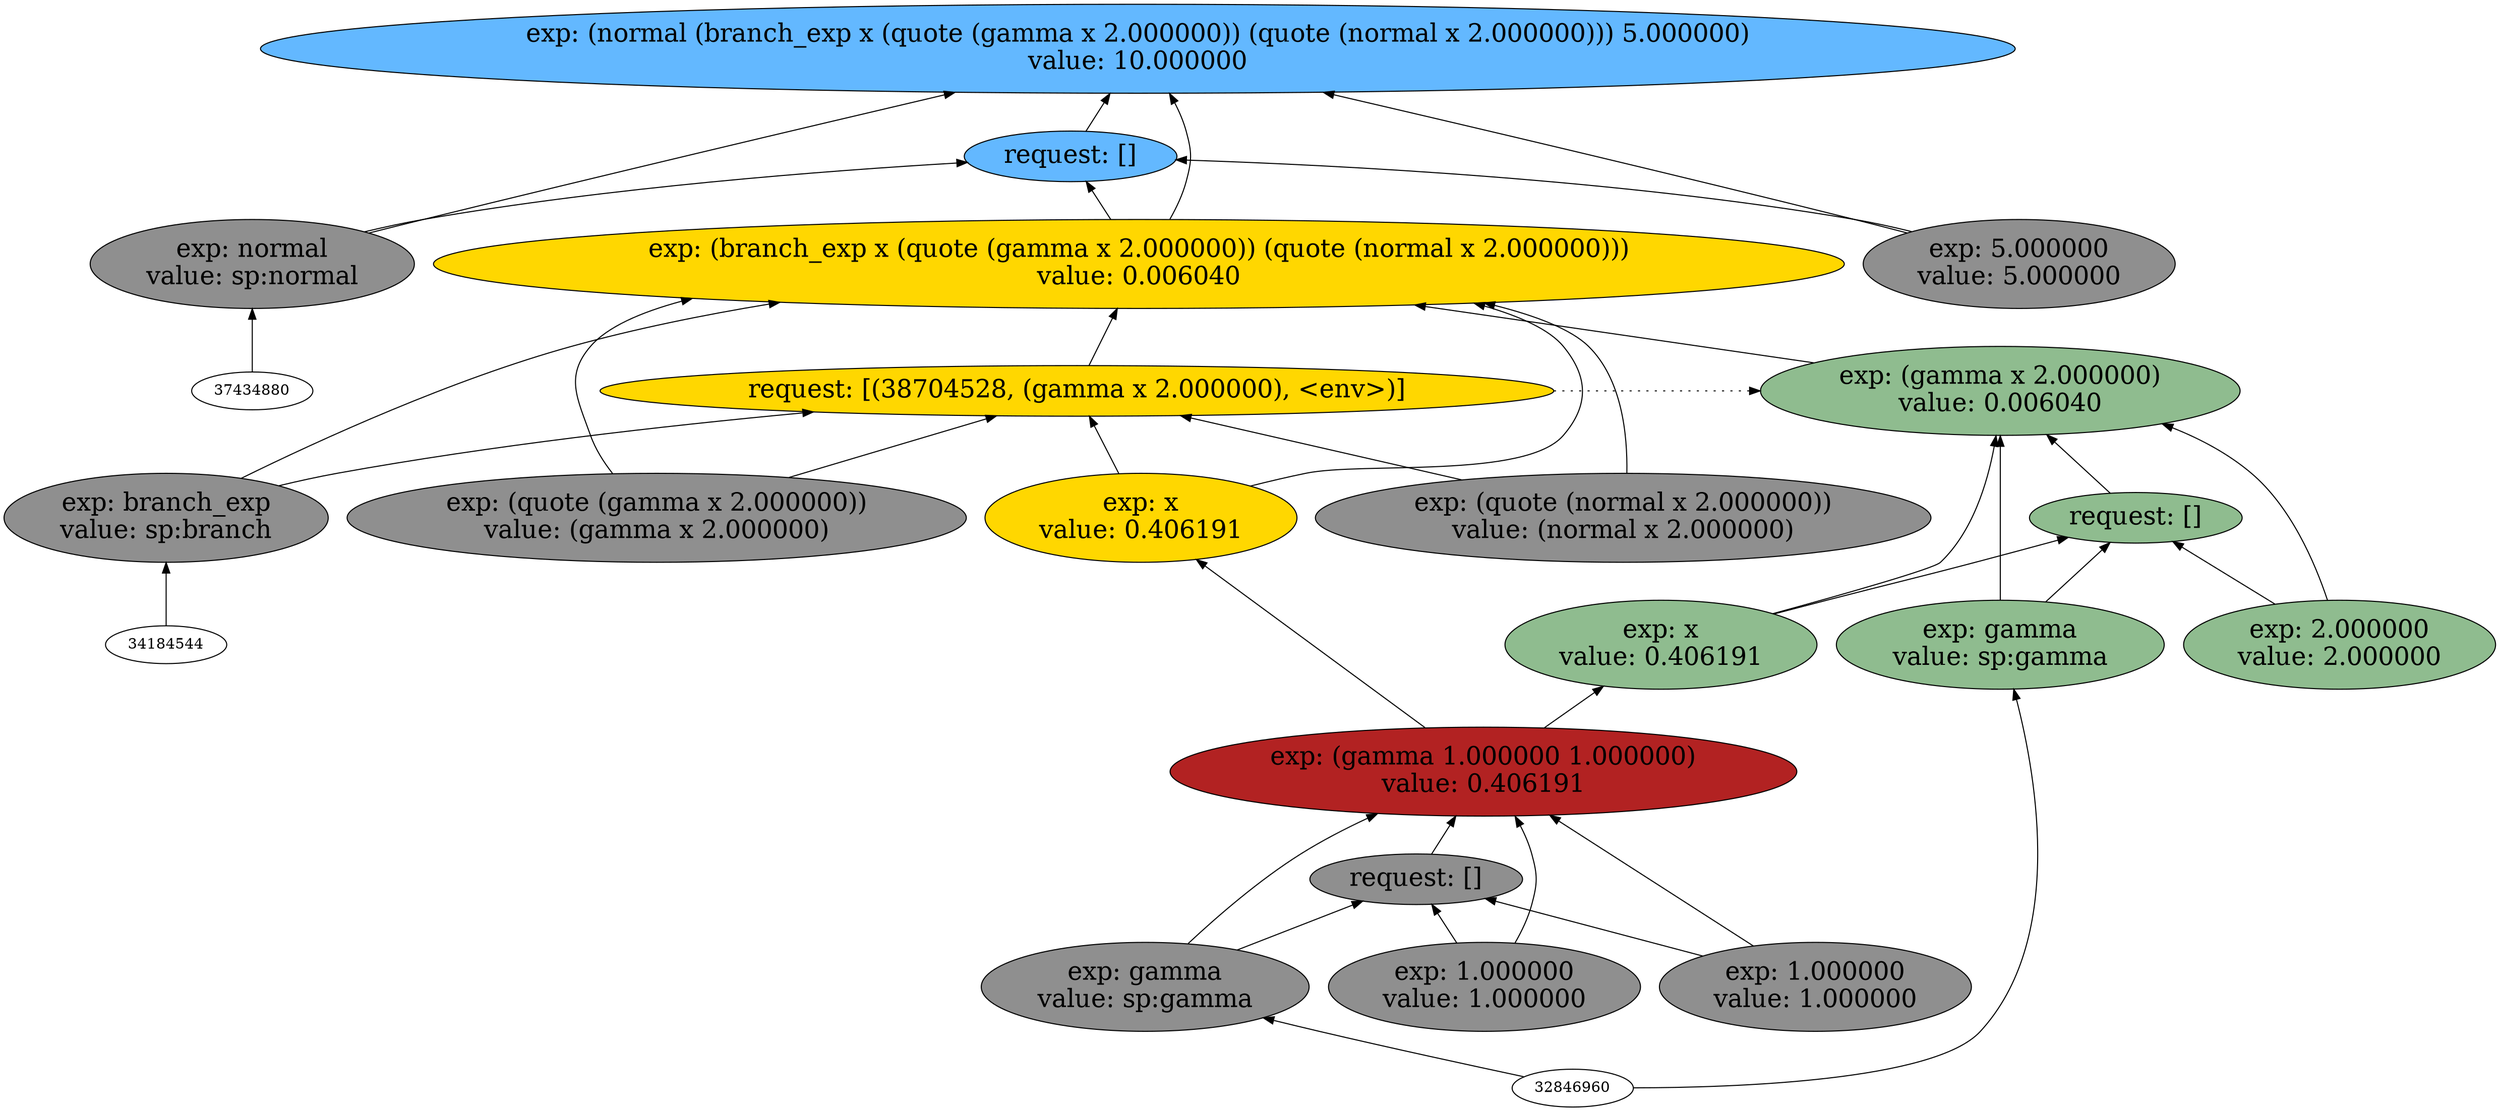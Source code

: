 digraph {
rankdir=BT
fontsize=24
subgraph clster1 {
label="Venture Families"
subgraph clster2 {
label="1"
"38822832"["fillcolor"="firebrick" "fontsize"="24" "label"="exp: (gamma 1.000000 1.000000)\nvalue: 0.406191" "shape"="ellipse" "style"="filled" ]
"40815120"["fillcolor"="grey56" "fontsize"="24" "label"="request: []" "shape"="ellipse" "style"="filled" ]
"39678768"["fillcolor"="grey56" "fontsize"="24" "label"="exp: gamma\nvalue: sp:gamma" "shape"="ellipse" "style"="filled" ]
"39716512"["fillcolor"="grey56" "fontsize"="24" "label"="exp: 1.000000\nvalue: 1.000000" "shape"="ellipse" "style"="filled" ]
"40132416"["fillcolor"="grey56" "fontsize"="24" "label"="exp: 1.000000\nvalue: 1.000000" "shape"="ellipse" "style"="filled" ]
}

subgraph clster3 {
label="2"
"40392176"["fillcolor"="steelblue1" "fontsize"="24" "label"="exp: (normal (branch_exp x (quote (gamma x 2.000000)) (quote (normal x 2.000000))) 5.000000)\nvalue: 10.000000" "shape"="ellipse" "style"="filled" ]
"40167360"["fillcolor"="steelblue1" "fontsize"="24" "label"="request: []" "shape"="ellipse" "style"="filled" ]
"40453696"["fillcolor"="grey56" "fontsize"="24" "label"="exp: normal\nvalue: sp:normal" "shape"="ellipse" "style"="filled" ]
"38998608"["fillcolor"="gold" "fontsize"="24" "label"="exp: (branch_exp x (quote (gamma x 2.000000)) (quote (normal x 2.000000)))\nvalue: 0.006040" "shape"="ellipse" "style"="filled" ]
"38704528"["fillcolor"="gold" "fontsize"="24" "label"="request: [(38704528, (gamma x 2.000000), <env>)]" "shape"="ellipse" "style"="filled" ]
"39130784"["fillcolor"="grey56" "fontsize"="24" "label"="exp: branch_exp\nvalue: sp:branch" "shape"="ellipse" "style"="filled" ]
"38733728"["fillcolor"="gold" "fontsize"="24" "label"="exp: x\nvalue: 0.406191" "shape"="ellipse" "style"="filled" ]
"38934512"["fillcolor"="grey56" "fontsize"="24" "label"="exp: (quote (gamma x 2.000000))\nvalue: (gamma x 2.000000)" "shape"="ellipse" "style"="filled" ]
"38817856"["fillcolor"="grey56" "fontsize"="24" "label"="exp: (quote (normal x 2.000000))\nvalue: (normal x 2.000000)" "shape"="ellipse" "style"="filled" ]
"39578672"["fillcolor"="grey56" "fontsize"="24" "label"="exp: 5.000000\nvalue: 5.000000" "shape"="ellipse" "style"="filled" ]
}

}

subgraph clster4 {
label=""
"39171712"["fillcolor"="darkseagreen" "fontsize"="24" "label"="exp: (gamma x 2.000000)\nvalue: 0.006040" "shape"="ellipse" "style"="filled" ]
"38981168"["fillcolor"="darkseagreen" "fontsize"="24" "label"="request: []" "shape"="ellipse" "style"="filled" ]
"38705728"["fillcolor"="darkseagreen" "fontsize"="24" "label"="exp: gamma\nvalue: sp:gamma" "shape"="ellipse" "style"="filled" ]
"39491296"["fillcolor"="darkseagreen" "fontsize"="24" "label"="exp: x\nvalue: 0.406191" "shape"="ellipse" "style"="filled" ]
"39527472"["fillcolor"="darkseagreen" "fontsize"="24" "label"="exp: 2.000000\nvalue: 2.000000" "shape"="ellipse" "style"="filled" ]
}

"39678768" -> "38822832"["arrowhead"="normal" "color"="black" "constraint"="true" "style"="solid" ]
"39678768" -> "40815120"["arrowhead"="normal" "color"="black" "constraint"="true" "style"="solid" ]
"32846960" -> "39678768"["arrowhead"="normal" "color"="black" "constraint"="true" "style"="solid" ]
"39716512" -> "38822832"["arrowhead"="normal" "color"="black" "constraint"="true" "style"="solid" ]
"39716512" -> "40815120"["arrowhead"="normal" "color"="black" "constraint"="true" "style"="solid" ]
"40132416" -> "38822832"["arrowhead"="normal" "color"="black" "constraint"="true" "style"="solid" ]
"40132416" -> "40815120"["arrowhead"="normal" "color"="black" "constraint"="true" "style"="solid" ]
"40815120" -> "38822832"["arrowhead"="normal" "color"="black" "constraint"="true" "style"="solid" ]
"38705728" -> "39171712"["arrowhead"="normal" "color"="black" "constraint"="true" "style"="solid" ]
"38705728" -> "38981168"["arrowhead"="normal" "color"="black" "constraint"="true" "style"="solid" ]
"32846960" -> "38705728"["arrowhead"="normal" "color"="black" "constraint"="true" "style"="solid" ]
"39491296" -> "39171712"["arrowhead"="normal" "color"="black" "constraint"="true" "style"="solid" ]
"39491296" -> "38981168"["arrowhead"="normal" "color"="black" "constraint"="true" "style"="solid" ]
"38822832" -> "39491296"["arrowhead"="normal" "color"="black" "constraint"="true" "style"="solid" ]
"39527472" -> "39171712"["arrowhead"="normal" "color"="black" "constraint"="true" "style"="solid" ]
"39527472" -> "38981168"["arrowhead"="normal" "color"="black" "constraint"="true" "style"="solid" ]
"38981168" -> "39171712"["arrowhead"="normal" "color"="black" "constraint"="true" "style"="solid" ]
"40453696" -> "40392176"["arrowhead"="normal" "color"="black" "constraint"="true" "style"="solid" ]
"40453696" -> "40167360"["arrowhead"="normal" "color"="black" "constraint"="true" "style"="solid" ]
"37434880" -> "40453696"["arrowhead"="normal" "color"="black" "constraint"="true" "style"="solid" ]
"38998608" -> "40392176"["arrowhead"="normal" "color"="black" "constraint"="true" "style"="solid" ]
"38998608" -> "40167360"["arrowhead"="normal" "color"="black" "constraint"="true" "style"="solid" ]
"39130784" -> "38998608"["arrowhead"="normal" "color"="black" "constraint"="true" "style"="solid" ]
"39130784" -> "38704528"["arrowhead"="normal" "color"="black" "constraint"="true" "style"="solid" ]
"34184544" -> "39130784"["arrowhead"="normal" "color"="black" "constraint"="true" "style"="solid" ]
"38733728" -> "38998608"["arrowhead"="normal" "color"="black" "constraint"="true" "style"="solid" ]
"38733728" -> "38704528"["arrowhead"="normal" "color"="black" "constraint"="true" "style"="solid" ]
"38822832" -> "38733728"["arrowhead"="normal" "color"="black" "constraint"="true" "style"="solid" ]
"38934512" -> "38998608"["arrowhead"="normal" "color"="black" "constraint"="true" "style"="solid" ]
"38934512" -> "38704528"["arrowhead"="normal" "color"="black" "constraint"="true" "style"="solid" ]
"38817856" -> "38998608"["arrowhead"="normal" "color"="black" "constraint"="true" "style"="solid" ]
"38817856" -> "38704528"["arrowhead"="normal" "color"="black" "constraint"="true" "style"="solid" ]
"38704528" -> "38998608"["arrowhead"="normal" "color"="black" "constraint"="true" "style"="solid" ]
"39171712" -> "38998608"["arrowhead"="normal" "color"="black" "constraint"="true" "style"="solid" ]
"38704528" -> "39171712"["arrowhead"="normal" "color"="black" "constraint"="false" "style"="dotted" ]
"39578672" -> "40392176"["arrowhead"="normal" "color"="black" "constraint"="true" "style"="solid" ]
"39578672" -> "40167360"["arrowhead"="normal" "color"="black" "constraint"="true" "style"="solid" ]
"40167360" -> "40392176"["arrowhead"="normal" "color"="black" "constraint"="true" "style"="solid" ]

}